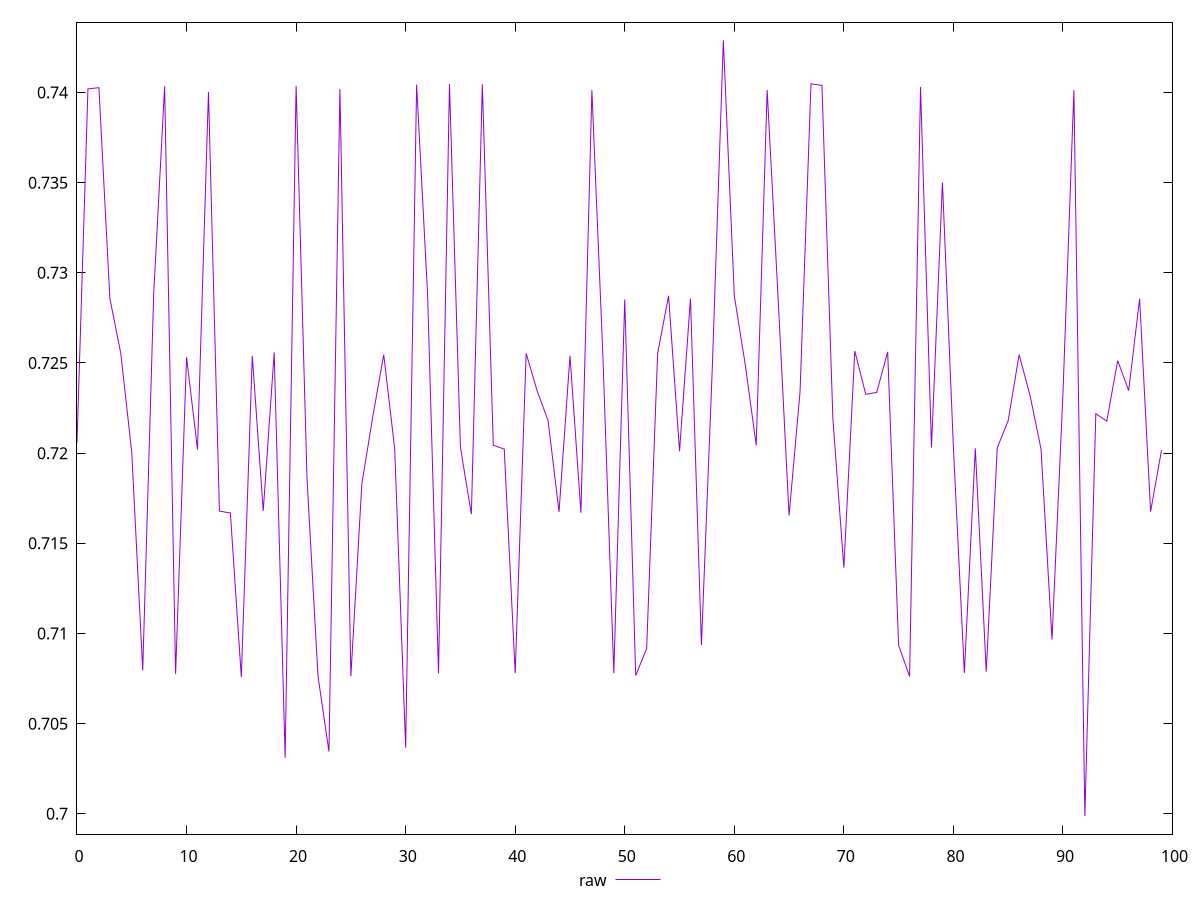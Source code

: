 reset
set terminal svg size 640, 490 enhanced background rgb 'white'
set output "report_00007_2020-12-11T15:55:29.892Z/meta/score/samples/pages+cached+noadtech/raw/values.svg"

$raw <<EOF
0 0.7205822506806203
1 0.7401991465160057
2 0.7402682282628814
3 0.7285819919177368
4 0.72551947026971
5 0.7200329032381521
6 0.7079532687028853
7 0.7288316252060218
8 0.7403475327290701
9 0.707759862669098
10 0.7253186967645661
11 0.7202008981273434
12 0.7400307176384896
13 0.7167874802337169
14 0.716679146286955
15 0.7075793777629918
16 0.7253895827845542
17 0.7167966564787469
18 0.7255840638356659
19 0.703108147341796
20 0.7403671383561174
21 0.7185238897855217
22 0.707624684672159
23 0.703453545830485
24 0.7401931388899772
25 0.7076351489643307
26 0.7182859948336282
27 0.7220259225341339
28 0.7254563670054134
29 0.7202403353236341
30 0.7036685331466285
31 0.7404333554294845
32 0.7288425269167474
33 0.7077853424045881
34 0.7404738317399193
35 0.7203229554841076
36 0.7166162907628741
37 0.740458603965792
38 0.7204370075733791
39 0.7202243557678389
40 0.7078048906087625
41 0.7255321689570684
42 0.723458304536065
43 0.721808607466198
44 0.7167408698049497
45 0.7254004726290207
46 0.7166975876350411
47 0.7401256189678181
48 0.7254717429100467
49 0.7077972692141026
50 0.7285199475128675
51 0.7076690652012213
52 0.7091579440130832
53 0.7255210492759224
54 0.7287262180210813
55 0.7201111468178567
56 0.7285721249865514
57 0.7093572558642598
58 0.7248672275343199
59 0.7428927541618515
60 0.7287264367195008
61 0.7249102573099413
62 0.7204433286004268
63 0.7401380559121068
64 0.728592357938418
65 0.7165435530586151
66 0.7233910311512056
67 0.7404807673131816
68 0.7403951852394232
69 0.7218977830706907
70 0.7136457299713349
71 0.725664870376884
72 0.7232611024496179
73 0.7233679834031304
74 0.7256151254058242
75 0.7093418946507777
76 0.7076171700844921
77 0.740309558218309
78 0.7203149382082736
79 0.7350161979214976
80 0.7203217359556328
81 0.7078084554982069
82 0.7202689614671612
83 0.7078806241413177
84 0.7202835562847499
85 0.7218025317129374
86 0.725463618716025
87 0.7231899264485552
88 0.7202255500270031
89 0.7096697083777996
90 0.7232858627947526
91 0.7401319696009284
92 0.6998718858472739
93 0.7221850363741751
94 0.7217750742529776
95 0.7251305899210334
96 0.7234696231942938
97 0.728564961433571
98 0.7167577813024638
99 0.7201682994005637
EOF

set key outside below
set yrange [0.6988718858472739:0.7438927541618515]

plot \
  $raw title "raw" with line, \


reset